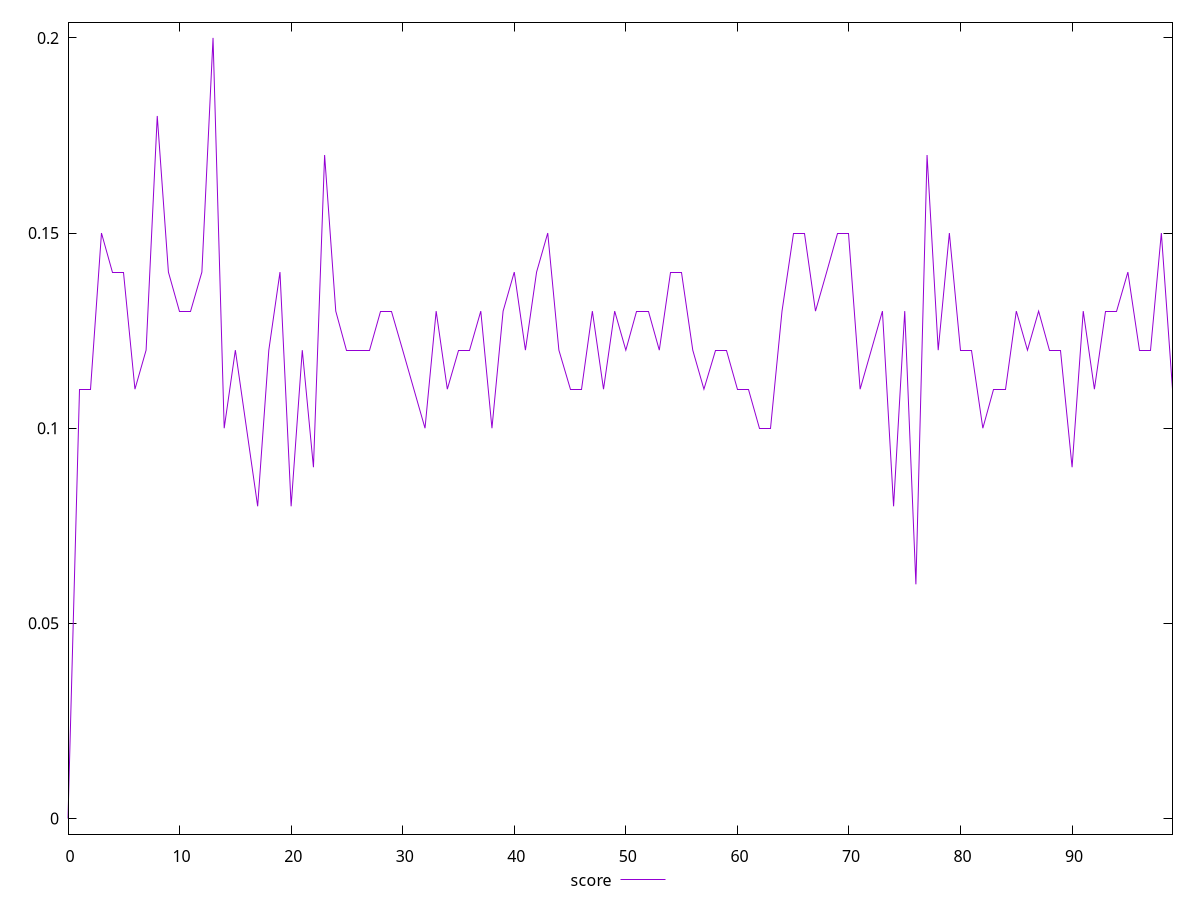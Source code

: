 reset

$score <<EOF
0 0
1 0.11
2 0.11
3 0.15
4 0.14
5 0.14
6 0.11
7 0.12
8 0.18
9 0.14
10 0.13
11 0.13
12 0.14
13 0.2
14 0.1
15 0.12
16 0.1
17 0.08
18 0.12
19 0.14
20 0.08
21 0.12
22 0.09
23 0.17
24 0.13
25 0.12
26 0.12
27 0.12
28 0.13
29 0.13
30 0.12
31 0.11
32 0.1
33 0.13
34 0.11
35 0.12
36 0.12
37 0.13
38 0.1
39 0.13
40 0.14
41 0.12
42 0.14
43 0.15
44 0.12
45 0.11
46 0.11
47 0.13
48 0.11
49 0.13
50 0.12
51 0.13
52 0.13
53 0.12
54 0.14
55 0.14
56 0.12
57 0.11
58 0.12
59 0.12
60 0.11
61 0.11
62 0.1
63 0.1
64 0.13
65 0.15
66 0.15
67 0.13
68 0.14
69 0.15
70 0.15
71 0.11
72 0.12
73 0.13
74 0.08
75 0.13
76 0.06
77 0.17
78 0.12
79 0.15
80 0.12
81 0.12
82 0.1
83 0.11
84 0.11
85 0.13
86 0.12
87 0.13
88 0.12
89 0.12
90 0.09
91 0.13
92 0.11
93 0.13
94 0.13
95 0.14
96 0.12
97 0.12
98 0.15
99 0.11
EOF

set key outside below
set xrange [0:99]
set yrange [-0.004:0.20400000000000001]
set trange [-0.004:0.20400000000000001]
set terminal svg size 640, 500 enhanced background rgb 'white'
set output "report_00025_2021-02-22T21:38:55.199Z/uses-text-compression/samples/pages+cached/score/values.svg"

plot $score title "score" with line

reset
